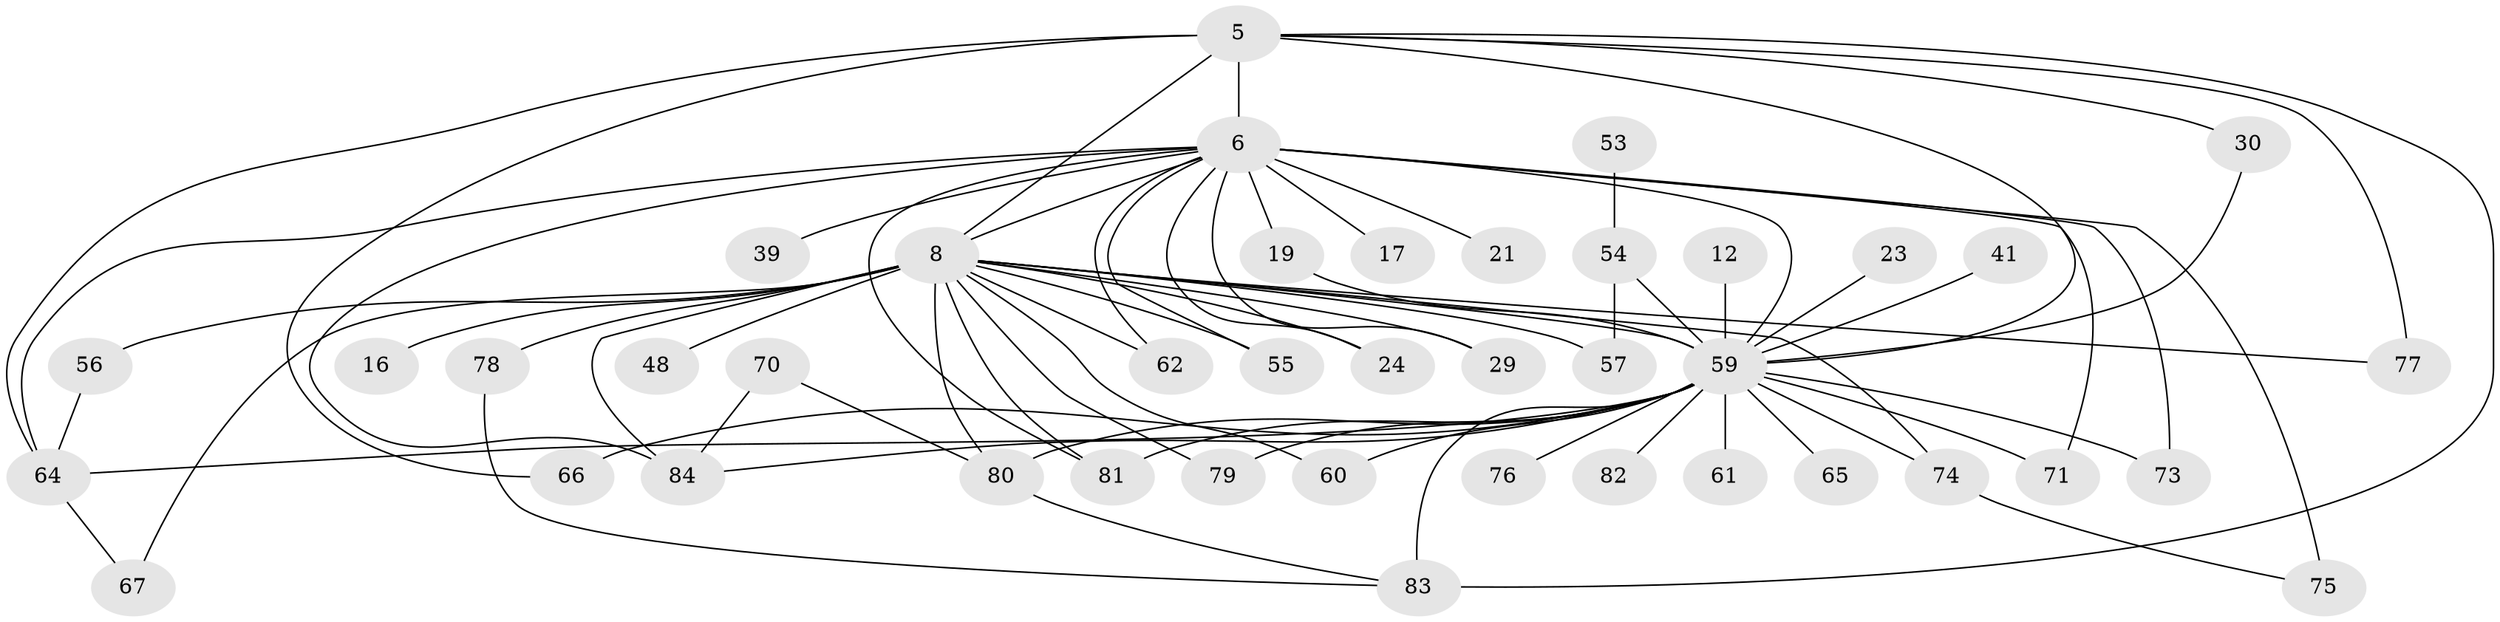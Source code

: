 // original degree distribution, {12: 0.011904761904761904, 18: 0.011904761904761904, 21: 0.011904761904761904, 19: 0.011904761904761904, 13: 0.011904761904761904, 20: 0.023809523809523808, 17: 0.011904761904761904, 30: 0.011904761904761904, 16: 0.011904761904761904, 3: 0.15476190476190477, 2: 0.5595238095238095, 5: 0.023809523809523808, 7: 0.011904761904761904, 6: 0.03571428571428571, 4: 0.09523809523809523}
// Generated by graph-tools (version 1.1) at 2025/44/03/09/25 04:44:46]
// undirected, 42 vertices, 72 edges
graph export_dot {
graph [start="1"]
  node [color=gray90,style=filled];
  5 [super="+1"];
  6 [super="+4"];
  8 [super="+7"];
  12;
  16;
  17;
  19;
  21;
  23 [super="+11"];
  24;
  29;
  30;
  39;
  41;
  48;
  53;
  54 [super="+31"];
  55;
  56;
  57;
  59 [super="+40+45+43+52"];
  60;
  61;
  62;
  64 [super="+63"];
  65;
  66;
  67;
  70;
  71;
  73 [super="+47"];
  74 [super="+72"];
  75 [super="+36"];
  76;
  77;
  78;
  79;
  80 [super="+32+46"];
  81 [super="+69"];
  82;
  83 [super="+68"];
  84 [super="+38+49+51+58"];
  5 -- 6 [weight=4];
  5 -- 8 [weight=6];
  5 -- 77;
  5 -- 66;
  5 -- 30;
  5 -- 64 [weight=2];
  5 -- 59 [weight=6];
  5 -- 83 [weight=2];
  6 -- 8 [weight=6];
  6 -- 17 [weight=2];
  6 -- 19;
  6 -- 21 [weight=2];
  6 -- 39 [weight=2];
  6 -- 55;
  6 -- 62;
  6 -- 81 [weight=2];
  6 -- 71;
  6 -- 75 [weight=2];
  6 -- 24;
  6 -- 29;
  6 -- 73;
  6 -- 59 [weight=7];
  6 -- 64 [weight=2];
  6 -- 84;
  8 -- 16 [weight=2];
  8 -- 55;
  8 -- 77;
  8 -- 67;
  8 -- 78;
  8 -- 79;
  8 -- 24;
  8 -- 29;
  8 -- 48 [weight=2];
  8 -- 56;
  8 -- 57;
  8 -- 60;
  8 -- 62;
  8 -- 84 [weight=4];
  8 -- 80;
  8 -- 59 [weight=14];
  8 -- 81 [weight=2];
  8 -- 74 [weight=4];
  12 -- 59 [weight=2];
  19 -- 59;
  23 -- 59 [weight=2];
  30 -- 59;
  41 -- 59 [weight=2];
  53 -- 54;
  54 -- 57;
  54 -- 59 [weight=3];
  56 -- 64;
  59 -- 64 [weight=2];
  59 -- 65 [weight=2];
  59 -- 76 [weight=2];
  59 -- 80 [weight=5];
  59 -- 61 [weight=2];
  59 -- 66;
  59 -- 71;
  59 -- 73 [weight=2];
  59 -- 74 [weight=2];
  59 -- 79;
  59 -- 81 [weight=2];
  59 -- 82;
  59 -- 83 [weight=2];
  59 -- 84 [weight=3];
  59 -- 60;
  64 -- 67;
  70 -- 84;
  70 -- 80;
  74 -- 75;
  78 -- 83;
  80 -- 83;
}
